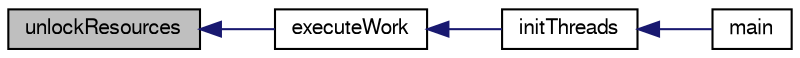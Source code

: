 digraph G
{
  edge [fontname="FreeSans",fontsize="10",labelfontname="FreeSans",labelfontsize="10"];
  node [fontname="FreeSans",fontsize="10",shape=record];
  rankdir=LR;
  Node1 [label="unlockResources",height=0.2,width=0.4,color="black", fillcolor="grey75", style="filled" fontcolor="black"];
  Node1 -> Node2 [dir=back,color="midnightblue",fontsize="10",style="solid"];
  Node2 [label="executeWork",height=0.2,width=0.4,color="black", fillcolor="white", style="filled",URL="$workers_8cpp.html#a9272184ade8e8f09ae3d7634f00e360a"];
  Node2 -> Node3 [dir=back,color="midnightblue",fontsize="10",style="solid"];
  Node3 [label="initThreads",height=0.2,width=0.4,color="black", fillcolor="white", style="filled",URL="$workers_8cpp.html#a91874cf49bdb9f4fa048099c3f4c4274"];
  Node3 -> Node4 [dir=back,color="midnightblue",fontsize="10",style="solid"];
  Node4 [label="main",height=0.2,width=0.4,color="black", fillcolor="white", style="filled",URL="$workers_8cpp.html#a0ddf1224851353fc92bfbff6f499fa97"];
}
